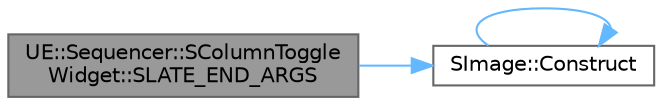 digraph "UE::Sequencer::SColumnToggleWidget::SLATE_END_ARGS"
{
 // INTERACTIVE_SVG=YES
 // LATEX_PDF_SIZE
  bgcolor="transparent";
  edge [fontname=Helvetica,fontsize=10,labelfontname=Helvetica,labelfontsize=10];
  node [fontname=Helvetica,fontsize=10,shape=box,height=0.2,width=0.4];
  rankdir="LR";
  Node1 [id="Node000001",label="UE::Sequencer::SColumnToggle\lWidget::SLATE_END_ARGS",height=0.2,width=0.4,color="gray40", fillcolor="grey60", style="filled", fontcolor="black",tooltip=" "];
  Node1 -> Node2 [id="edge1_Node000001_Node000002",color="steelblue1",style="solid",tooltip=" "];
  Node2 [id="Node000002",label="SImage::Construct",height=0.2,width=0.4,color="grey40", fillcolor="white", style="filled",URL="$dc/d63/classSImage.html#a65764a778f6b7cef311c9222ae84d187",tooltip="Construct this widget."];
  Node2 -> Node2 [id="edge2_Node000002_Node000002",color="steelblue1",style="solid",tooltip=" "];
}
